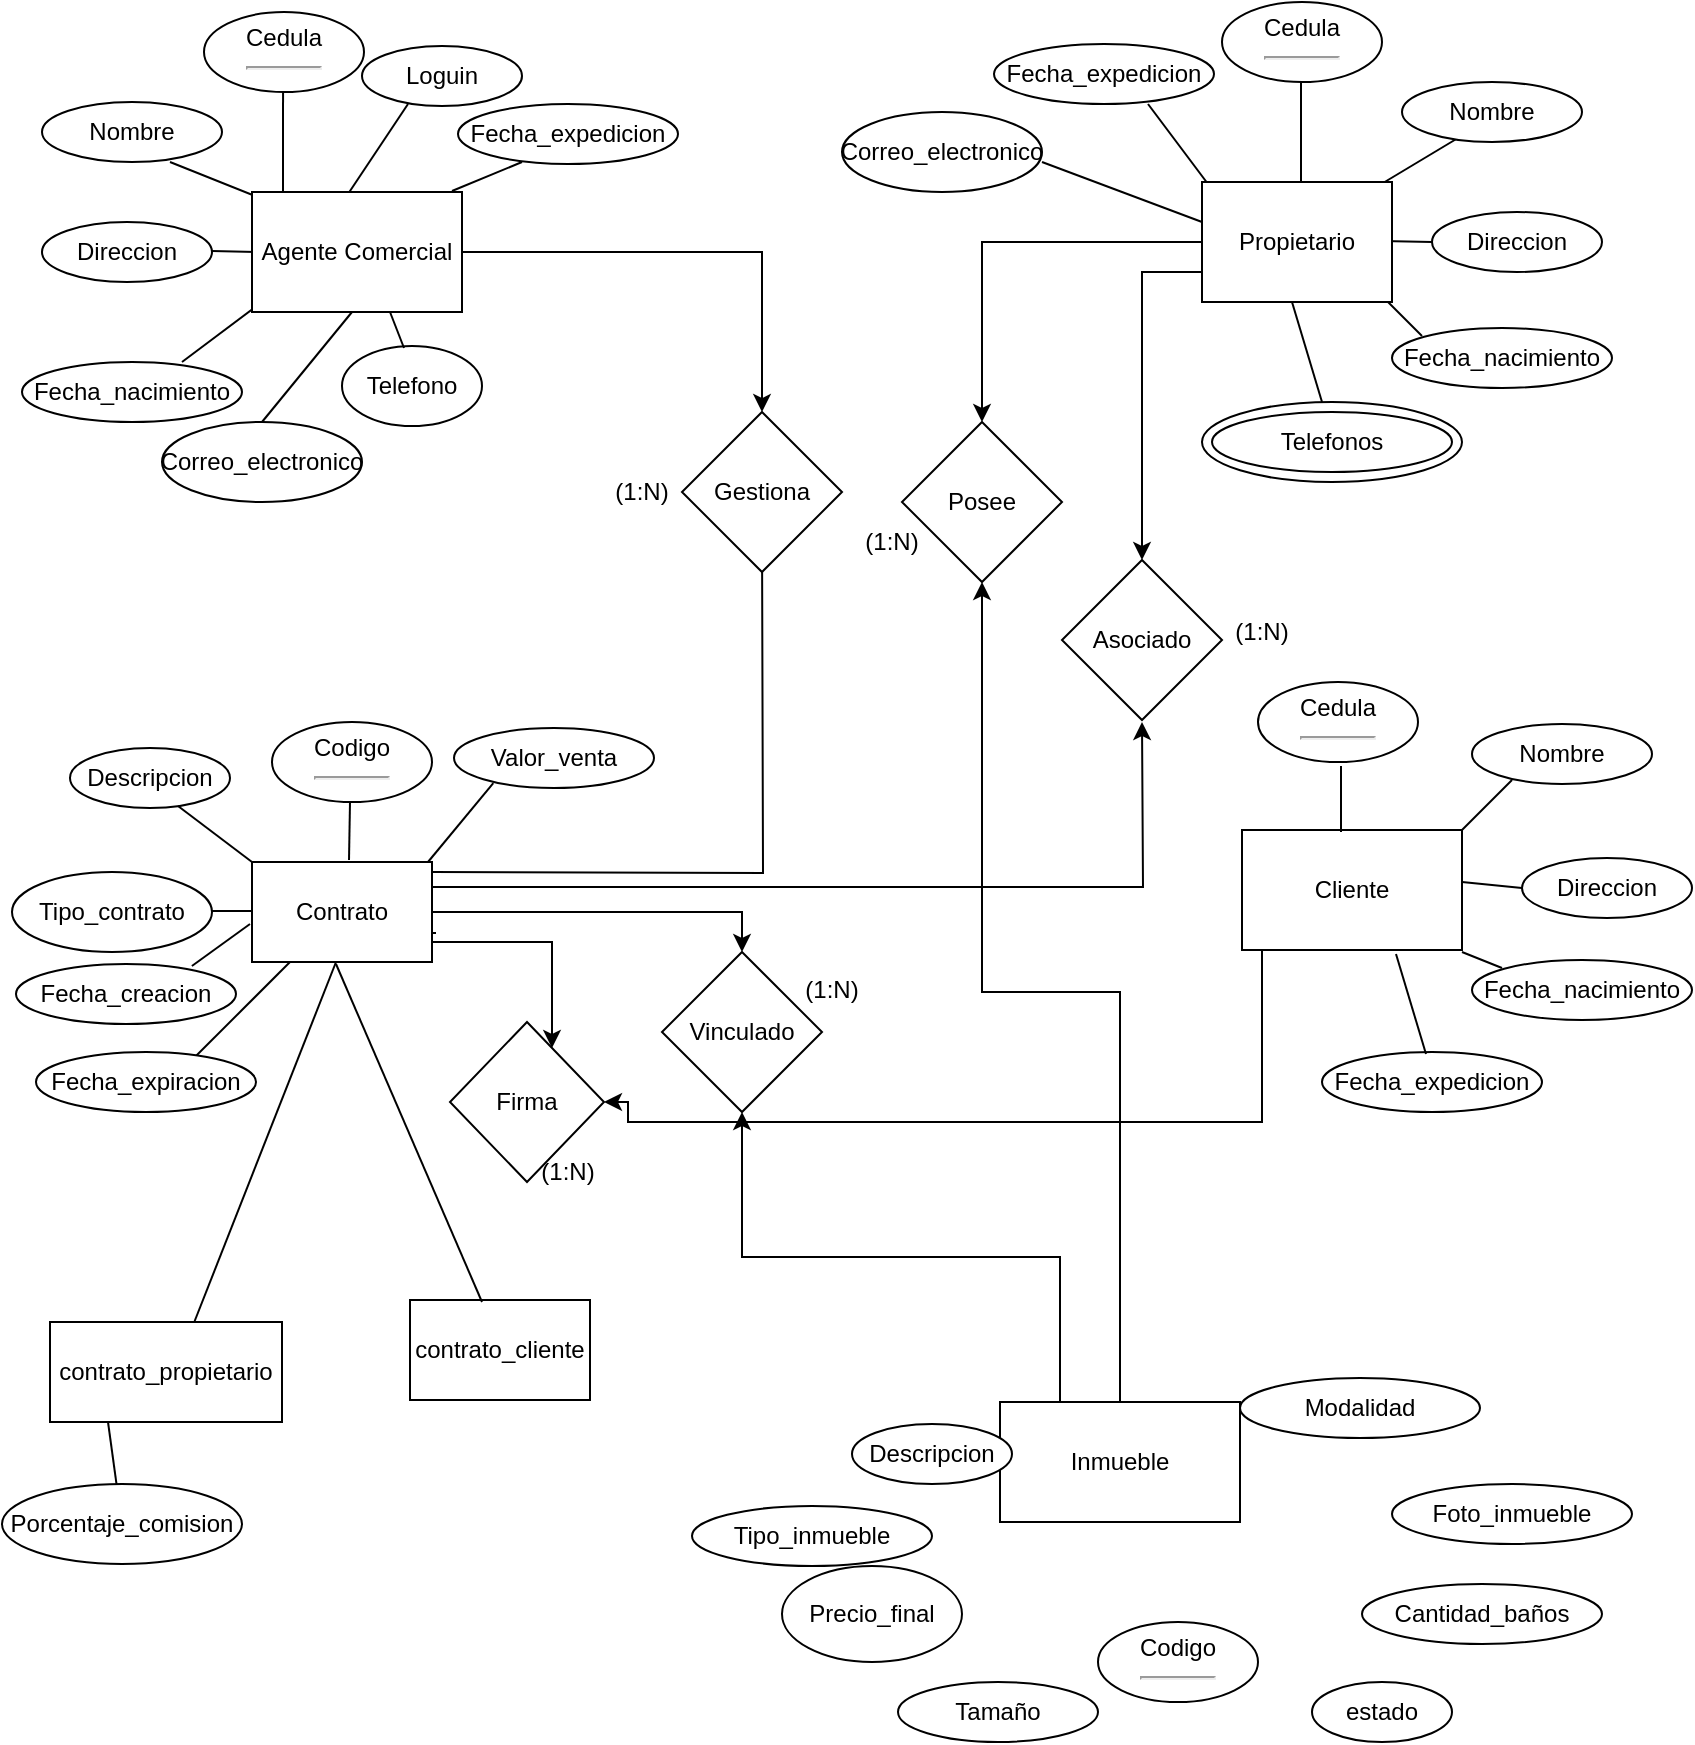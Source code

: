 <mxfile version="24.7.14">
  <diagram id="R2lEEEUBdFMjLlhIrx00" name="Page-1">
    <mxGraphModel dx="880" dy="484" grid="1" gridSize="10" guides="1" tooltips="1" connect="1" arrows="1" fold="1" page="1" pageScale="1" pageWidth="850" pageHeight="1100" math="0" shadow="0" extFonts="Permanent Marker^https://fonts.googleapis.com/css?family=Permanent+Marker">
      <root>
        <mxCell id="0" />
        <mxCell id="1" parent="0" />
        <mxCell id="4rlKsRQZwyyehg3YimqO-2" value="" style="endArrow=none;html=1;rounded=0;entryX=0.494;entryY=0.875;entryDx=0;entryDy=0;entryPerimeter=0;" parent="1" target="B3RAliBa8itg4HLD803y-16" edge="1">
          <mxGeometry width="50" height="50" relative="1" as="geometry">
            <mxPoint x="140.5" y="140" as="sourcePoint" />
            <mxPoint x="140.5" y="90" as="targetPoint" />
            <Array as="points" />
          </mxGeometry>
        </mxCell>
        <mxCell id="4rlKsRQZwyyehg3YimqO-6" value="Loguin" style="ellipse;whiteSpace=wrap;html=1;" parent="1" vertex="1">
          <mxGeometry x="180" y="62" width="80" height="30" as="geometry" />
        </mxCell>
        <mxCell id="4rlKsRQZwyyehg3YimqO-7" value="" style="endArrow=none;html=1;rounded=0;" parent="1" edge="1">
          <mxGeometry width="50" height="50" relative="1" as="geometry">
            <mxPoint x="173" y="136" as="sourcePoint" />
            <mxPoint x="203" y="91" as="targetPoint" />
          </mxGeometry>
        </mxCell>
        <mxCell id="4rlKsRQZwyyehg3YimqO-14" value="Nombre" style="ellipse;whiteSpace=wrap;html=1;" parent="1" vertex="1">
          <mxGeometry x="20" y="90" width="90" height="30" as="geometry" />
        </mxCell>
        <mxCell id="B3RAliBa8itg4HLD803y-1" value="Direccion" style="ellipse;whiteSpace=wrap;html=1;" parent="1" vertex="1">
          <mxGeometry x="20" y="150" width="85" height="30" as="geometry" />
        </mxCell>
        <mxCell id="B3RAliBa8itg4HLD803y-2" value="" style="endArrow=none;html=1;rounded=0;" parent="1" edge="1">
          <mxGeometry width="50" height="50" relative="1" as="geometry">
            <mxPoint x="130" y="165" as="sourcePoint" />
            <mxPoint x="105" y="164.5" as="targetPoint" />
          </mxGeometry>
        </mxCell>
        <mxCell id="B3RAliBa8itg4HLD803y-6" value="" style="endArrow=none;html=1;rounded=0;" parent="1" edge="1">
          <mxGeometry width="50" height="50" relative="1" as="geometry">
            <mxPoint x="134" y="140" as="sourcePoint" />
            <mxPoint x="84" y="120" as="targetPoint" />
          </mxGeometry>
        </mxCell>
        <mxCell id="B3RAliBa8itg4HLD803y-7" value="Fecha_nacimiento" style="ellipse;whiteSpace=wrap;html=1;" parent="1" vertex="1">
          <mxGeometry x="10" y="220" width="110" height="30" as="geometry" />
        </mxCell>
        <mxCell id="B3RAliBa8itg4HLD803y-9" value="" style="endArrow=none;html=1;rounded=0;" parent="1" edge="1">
          <mxGeometry width="50" height="50" relative="1" as="geometry">
            <mxPoint x="90" y="220" as="sourcePoint" />
            <mxPoint x="130" y="190" as="targetPoint" />
          </mxGeometry>
        </mxCell>
        <mxCell id="B3RAliBa8itg4HLD803y-14" value="" style="endArrow=none;html=1;rounded=0;" parent="1" edge="1">
          <mxGeometry width="50" height="50" relative="1" as="geometry">
            <mxPoint x="649.5" y="130" as="sourcePoint" />
            <mxPoint x="649.5" y="80" as="targetPoint" />
            <Array as="points" />
          </mxGeometry>
        </mxCell>
        <mxCell id="B3RAliBa8itg4HLD803y-16" value="Cedula&lt;hr&gt;" style="ellipse;whiteSpace=wrap;html=1;" parent="1" vertex="1">
          <mxGeometry x="101" y="45" width="80" height="40" as="geometry" />
        </mxCell>
        <mxCell id="B3RAliBa8itg4HLD803y-18" value="" style="endArrow=none;html=1;rounded=0;" parent="1" edge="1">
          <mxGeometry width="50" height="50" relative="1" as="geometry">
            <mxPoint x="738" y="102" as="sourcePoint" />
            <mxPoint x="688" y="132" as="targetPoint" />
          </mxGeometry>
        </mxCell>
        <mxCell id="B3RAliBa8itg4HLD803y-19" value="Nombre" style="ellipse;whiteSpace=wrap;html=1;" parent="1" vertex="1">
          <mxGeometry x="700" y="80" width="90" height="30" as="geometry" />
        </mxCell>
        <mxCell id="B3RAliBa8itg4HLD803y-20" value="Direccion" style="ellipse;whiteSpace=wrap;html=1;" parent="1" vertex="1">
          <mxGeometry x="715" y="145" width="85" height="30" as="geometry" />
        </mxCell>
        <mxCell id="B3RAliBa8itg4HLD803y-22" value="" style="endArrow=none;html=1;rounded=0;" parent="1" edge="1">
          <mxGeometry width="50" height="50" relative="1" as="geometry">
            <mxPoint x="715" y="160" as="sourcePoint" />
            <mxPoint x="690" y="159.5" as="targetPoint" />
          </mxGeometry>
        </mxCell>
        <mxCell id="B3RAliBa8itg4HLD803y-23" value="Fecha_nacimiento" style="ellipse;whiteSpace=wrap;html=1;" parent="1" vertex="1">
          <mxGeometry x="695" y="203" width="110" height="30" as="geometry" />
        </mxCell>
        <mxCell id="B3RAliBa8itg4HLD803y-26" value="" style="endArrow=none;html=1;rounded=0;" parent="1" edge="1">
          <mxGeometry width="50" height="50" relative="1" as="geometry">
            <mxPoint x="710" y="207" as="sourcePoint" />
            <mxPoint x="690" y="187" as="targetPoint" />
          </mxGeometry>
        </mxCell>
        <mxCell id="B3RAliBa8itg4HLD803y-27" value="" style="endArrow=none;html=1;rounded=0;" parent="1" edge="1">
          <mxGeometry width="50" height="50" relative="1" as="geometry">
            <mxPoint x="603" y="131" as="sourcePoint" />
            <mxPoint x="573" y="91" as="targetPoint" />
          </mxGeometry>
        </mxCell>
        <mxCell id="B3RAliBa8itg4HLD803y-28" value="Fecha_expedicion" style="ellipse;whiteSpace=wrap;html=1;" parent="1" vertex="1">
          <mxGeometry x="496" y="61" width="110" height="30" as="geometry" />
        </mxCell>
        <mxCell id="B3RAliBa8itg4HLD803y-31" value="" style="endArrow=none;html=1;rounded=0;" parent="1" edge="1">
          <mxGeometry width="50" height="50" relative="1" as="geometry">
            <mxPoint x="600" y="150" as="sourcePoint" />
            <mxPoint x="520" y="120" as="targetPoint" />
          </mxGeometry>
        </mxCell>
        <mxCell id="B3RAliBa8itg4HLD803y-32" value="Correo_electronico" style="ellipse;whiteSpace=wrap;html=1;" parent="1" vertex="1">
          <mxGeometry x="420" y="95" width="100" height="40" as="geometry" />
        </mxCell>
        <mxCell id="B3RAliBa8itg4HLD803y-34" value="" style="endArrow=none;html=1;rounded=0;entryX=0.5;entryY=1;entryDx=0;entryDy=0;" parent="1" edge="1">
          <mxGeometry width="50" height="50" relative="1" as="geometry">
            <mxPoint x="660" y="240" as="sourcePoint" />
            <mxPoint x="645" y="190" as="targetPoint" />
          </mxGeometry>
        </mxCell>
        <mxCell id="B3RAliBa8itg4HLD803y-36" value="" style="ellipse;whiteSpace=wrap;html=1;" parent="1" vertex="1">
          <mxGeometry x="600" y="240" width="130" height="40" as="geometry" />
        </mxCell>
        <mxCell id="B3RAliBa8itg4HLD803y-37" value="Telefonos" style="ellipse;whiteSpace=wrap;html=1;" parent="1" vertex="1">
          <mxGeometry x="605" y="245" width="120" height="30" as="geometry" />
        </mxCell>
        <mxCell id="f60cPsyJzFXe6ZBe6k3H-4" value="" style="edgeStyle=orthogonalEdgeStyle;rounded=0;orthogonalLoop=1;jettySize=auto;html=1;" parent="1" source="B3RAliBa8itg4HLD803y-39" target="f60cPsyJzFXe6ZBe6k3H-5" edge="1">
          <mxGeometry relative="1" as="geometry">
            <mxPoint x="460" y="490" as="targetPoint" />
          </mxGeometry>
        </mxCell>
        <mxCell id="f60cPsyJzFXe6ZBe6k3H-18" style="edgeStyle=orthogonalEdgeStyle;rounded=0;orthogonalLoop=1;jettySize=auto;html=1;exitX=0;exitY=0.75;exitDx=0;exitDy=0;" parent="1" source="B3RAliBa8itg4HLD803y-39" target="f60cPsyJzFXe6ZBe6k3H-19" edge="1">
          <mxGeometry relative="1" as="geometry">
            <mxPoint x="570" y="340" as="targetPoint" />
          </mxGeometry>
        </mxCell>
        <mxCell id="B3RAliBa8itg4HLD803y-39" value="Propietario" style="rounded=0;whiteSpace=wrap;html=1;" parent="1" vertex="1">
          <mxGeometry x="600" y="130" width="95" height="60" as="geometry" />
        </mxCell>
        <mxCell id="f60cPsyJzFXe6ZBe6k3H-3" style="edgeStyle=orthogonalEdgeStyle;rounded=0;orthogonalLoop=1;jettySize=auto;html=1;exitX=1;exitY=0.5;exitDx=0;exitDy=0;entryX=0.5;entryY=0;entryDx=0;entryDy=0;" parent="1" source="B3RAliBa8itg4HLD803y-40" target="f60cPsyJzFXe6ZBe6k3H-2" edge="1">
          <mxGeometry relative="1" as="geometry" />
        </mxCell>
        <mxCell id="B3RAliBa8itg4HLD803y-40" value="Agente Comercial" style="rounded=0;whiteSpace=wrap;html=1;" parent="1" vertex="1">
          <mxGeometry x="125" y="135" width="105" height="60" as="geometry" />
        </mxCell>
        <mxCell id="f60cPsyJzFXe6ZBe6k3H-1" style="edgeStyle=orthogonalEdgeStyle;rounded=0;orthogonalLoop=1;jettySize=auto;html=1;exitX=1;exitY=0.5;exitDx=0;exitDy=0;entryX=0.5;entryY=1;entryDx=0;entryDy=0;" parent="1" edge="1">
          <mxGeometry relative="1" as="geometry">
            <mxPoint x="380" y="305" as="targetPoint" />
            <mxPoint x="215" y="475" as="sourcePoint" />
          </mxGeometry>
        </mxCell>
        <mxCell id="f60cPsyJzFXe6ZBe6k3H-9" style="edgeStyle=orthogonalEdgeStyle;rounded=0;orthogonalLoop=1;jettySize=auto;html=1;exitX=1;exitY=0.75;exitDx=0;exitDy=0;" parent="1" target="f60cPsyJzFXe6ZBe6k3H-10" edge="1">
          <mxGeometry relative="1" as="geometry">
            <mxPoint x="262" y="610" as="targetPoint" />
            <mxPoint x="217" y="505.5" as="sourcePoint" />
            <Array as="points">
              <mxPoint x="210" y="506" />
              <mxPoint x="210" y="510" />
              <mxPoint x="275" y="510" />
            </Array>
          </mxGeometry>
        </mxCell>
        <mxCell id="f60cPsyJzFXe6ZBe6k3H-16" style="edgeStyle=orthogonalEdgeStyle;rounded=0;orthogonalLoop=1;jettySize=auto;html=1;exitX=1;exitY=0.75;exitDx=0;exitDy=0;entryX=0.5;entryY=0;entryDx=0;entryDy=0;" parent="1" edge="1">
          <mxGeometry relative="1" as="geometry">
            <mxPoint x="215" y="507.5" as="sourcePoint" />
            <mxPoint x="370" y="515" as="targetPoint" />
            <Array as="points">
              <mxPoint x="215" y="495" />
              <mxPoint x="370" y="495" />
            </Array>
          </mxGeometry>
        </mxCell>
        <mxCell id="f60cPsyJzFXe6ZBe6k3H-17" style="edgeStyle=orthogonalEdgeStyle;rounded=0;orthogonalLoop=1;jettySize=auto;html=1;exitX=1;exitY=0.25;exitDx=0;exitDy=0;" parent="1" source="B3RAliBa8itg4HLD803y-41" edge="1">
          <mxGeometry relative="1" as="geometry">
            <mxPoint x="570" y="400" as="targetPoint" />
          </mxGeometry>
        </mxCell>
        <mxCell id="B3RAliBa8itg4HLD803y-41" value="Contrato" style="rounded=0;whiteSpace=wrap;html=1;" parent="1" vertex="1">
          <mxGeometry x="125" y="470" width="90" height="50" as="geometry" />
        </mxCell>
        <mxCell id="B3RAliBa8itg4HLD803y-43" value="Codigo&lt;hr&gt;" style="ellipse;whiteSpace=wrap;html=1;" parent="1" vertex="1">
          <mxGeometry x="135" y="400" width="80" height="40" as="geometry" />
        </mxCell>
        <mxCell id="B3RAliBa8itg4HLD803y-44" value="Descripcion" style="ellipse;whiteSpace=wrap;html=1;" parent="1" vertex="1">
          <mxGeometry x="34" y="413" width="80" height="30" as="geometry" />
        </mxCell>
        <mxCell id="B3RAliBa8itg4HLD803y-48" value="" style="endArrow=none;html=1;rounded=0;" parent="1" edge="1">
          <mxGeometry width="50" height="50" relative="1" as="geometry">
            <mxPoint x="174" y="440" as="sourcePoint" />
            <mxPoint x="173.5" y="469" as="targetPoint" />
          </mxGeometry>
        </mxCell>
        <mxCell id="B3RAliBa8itg4HLD803y-50" value="" style="endArrow=none;html=1;rounded=0;exitX=0.675;exitY=0.967;exitDx=0;exitDy=0;exitPerimeter=0;" parent="1" source="B3RAliBa8itg4HLD803y-44" edge="1">
          <mxGeometry width="50" height="50" relative="1" as="geometry">
            <mxPoint x="90" y="450" as="sourcePoint" />
            <mxPoint x="125" y="470" as="targetPoint" />
          </mxGeometry>
        </mxCell>
        <mxCell id="B3RAliBa8itg4HLD803y-51" value="Tipo_contrato" style="ellipse;whiteSpace=wrap;html=1;" parent="1" vertex="1">
          <mxGeometry x="5" y="475" width="100" height="40" as="geometry" />
        </mxCell>
        <mxCell id="B3RAliBa8itg4HLD803y-56" value="" style="endArrow=none;html=1;rounded=0;" parent="1" edge="1">
          <mxGeometry width="50" height="50" relative="1" as="geometry">
            <mxPoint x="125" y="494.5" as="sourcePoint" />
            <mxPoint x="105" y="494.5" as="targetPoint" />
          </mxGeometry>
        </mxCell>
        <mxCell id="B3RAliBa8itg4HLD803y-58" value="Fecha_creacion" style="ellipse;whiteSpace=wrap;html=1;" parent="1" vertex="1">
          <mxGeometry x="7" y="521" width="110" height="30" as="geometry" />
        </mxCell>
        <mxCell id="B3RAliBa8itg4HLD803y-59" value="" style="endArrow=none;html=1;rounded=0;exitX=0.745;exitY=0.025;exitDx=0;exitDy=0;exitPerimeter=0;" parent="1" edge="1">
          <mxGeometry width="50" height="50" relative="1" as="geometry">
            <mxPoint x="94.95" y="522" as="sourcePoint" />
            <mxPoint x="124" y="501" as="targetPoint" />
          </mxGeometry>
        </mxCell>
        <mxCell id="B3RAliBa8itg4HLD803y-60" value="" style="endArrow=none;html=1;rounded=0;exitX=0.718;exitY=0.1;exitDx=0;exitDy=0;exitPerimeter=0;" parent="1" source="B3RAliBa8itg4HLD803y-62" edge="1">
          <mxGeometry width="50" height="50" relative="1" as="geometry">
            <mxPoint x="115" y="580" as="sourcePoint" />
            <mxPoint x="144" y="520" as="targetPoint" />
          </mxGeometry>
        </mxCell>
        <mxCell id="B3RAliBa8itg4HLD803y-62" value="Fecha_expiracion" style="ellipse;whiteSpace=wrap;html=1;" parent="1" vertex="1">
          <mxGeometry x="17" y="565" width="110" height="30" as="geometry" />
        </mxCell>
        <mxCell id="B3RAliBa8itg4HLD803y-63" value="" style="endArrow=none;html=1;rounded=0;entryX=0;entryY=1;entryDx=0;entryDy=0;" parent="1" edge="1">
          <mxGeometry width="50" height="50" relative="1" as="geometry">
            <mxPoint x="213" y="470" as="sourcePoint" />
            <mxPoint x="245.645" y="430.607" as="targetPoint" />
          </mxGeometry>
        </mxCell>
        <mxCell id="B3RAliBa8itg4HLD803y-64" value="Valor_venta" style="ellipse;whiteSpace=wrap;html=1;" parent="1" vertex="1">
          <mxGeometry x="226" y="403" width="100" height="30" as="geometry" />
        </mxCell>
        <mxCell id="f60cPsyJzFXe6ZBe6k3H-12" style="edgeStyle=orthogonalEdgeStyle;rounded=0;orthogonalLoop=1;jettySize=auto;html=1;exitX=0;exitY=1;exitDx=0;exitDy=0;entryX=1;entryY=0.5;entryDx=0;entryDy=0;" parent="1" source="B3RAliBa8itg4HLD803y-71" target="f60cPsyJzFXe6ZBe6k3H-10" edge="1">
          <mxGeometry relative="1" as="geometry">
            <Array as="points">
              <mxPoint x="630" y="514" />
              <mxPoint x="630" y="600" />
              <mxPoint x="313" y="600" />
            </Array>
          </mxGeometry>
        </mxCell>
        <mxCell id="B3RAliBa8itg4HLD803y-71" value="Cliente" style="rounded=0;whiteSpace=wrap;html=1;" parent="1" vertex="1">
          <mxGeometry x="620" y="454" width="110" height="60" as="geometry" />
        </mxCell>
        <mxCell id="B3RAliBa8itg4HLD803y-72" value="" style="endArrow=none;html=1;rounded=0;" parent="1" edge="1">
          <mxGeometry width="50" height="50" relative="1" as="geometry">
            <mxPoint x="669.5" y="455" as="sourcePoint" />
            <mxPoint x="669.5" y="422" as="targetPoint" />
          </mxGeometry>
        </mxCell>
        <mxCell id="B3RAliBa8itg4HLD803y-74" value="Fecha_expedicion" style="ellipse;whiteSpace=wrap;html=1;" parent="1" vertex="1">
          <mxGeometry x="228" y="91" width="110" height="30" as="geometry" />
        </mxCell>
        <mxCell id="B3RAliBa8itg4HLD803y-78" value="" style="endArrow=none;html=1;rounded=0;" parent="1" edge="1">
          <mxGeometry width="50" height="50" relative="1" as="geometry">
            <mxPoint x="225" y="134.5" as="sourcePoint" />
            <mxPoint x="260" y="120" as="targetPoint" />
          </mxGeometry>
        </mxCell>
        <mxCell id="B3RAliBa8itg4HLD803y-81" value="" style="endArrow=none;html=1;rounded=0;" parent="1" edge="1">
          <mxGeometry width="50" height="50" relative="1" as="geometry">
            <mxPoint x="130" y="250" as="sourcePoint" />
            <mxPoint x="175" y="195" as="targetPoint" />
          </mxGeometry>
        </mxCell>
        <mxCell id="B3RAliBa8itg4HLD803y-82" value="Correo_electronico" style="ellipse;whiteSpace=wrap;html=1;" parent="1" vertex="1">
          <mxGeometry x="80" y="250" width="100" height="40" as="geometry" />
        </mxCell>
        <mxCell id="B3RAliBa8itg4HLD803y-83" value="Telefono" style="ellipse;whiteSpace=wrap;html=1;" parent="1" vertex="1">
          <mxGeometry x="170" y="212" width="70" height="40" as="geometry" />
        </mxCell>
        <mxCell id="B3RAliBa8itg4HLD803y-86" value="" style="endArrow=none;html=1;rounded=0;" parent="1" edge="1">
          <mxGeometry width="50" height="50" relative="1" as="geometry">
            <mxPoint x="194" y="195" as="sourcePoint" />
            <mxPoint x="201" y="213" as="targetPoint" />
          </mxGeometry>
        </mxCell>
        <mxCell id="B3RAliBa8itg4HLD803y-87" value="Cedula&lt;hr&gt;" style="ellipse;whiteSpace=wrap;html=1;" parent="1" vertex="1">
          <mxGeometry x="610" y="40" width="80" height="40" as="geometry" />
        </mxCell>
        <mxCell id="B3RAliBa8itg4HLD803y-88" value="Cedula&lt;hr&gt;" style="ellipse;whiteSpace=wrap;html=1;" parent="1" vertex="1">
          <mxGeometry x="628" y="380" width="80" height="40" as="geometry" />
        </mxCell>
        <mxCell id="B3RAliBa8itg4HLD803y-89" value="Nombre" style="ellipse;whiteSpace=wrap;html=1;" parent="1" vertex="1">
          <mxGeometry x="735" y="401" width="90" height="30" as="geometry" />
        </mxCell>
        <mxCell id="B3RAliBa8itg4HLD803y-90" value="Direccion" style="ellipse;whiteSpace=wrap;html=1;" parent="1" vertex="1">
          <mxGeometry x="760" y="468" width="85" height="30" as="geometry" />
        </mxCell>
        <mxCell id="B3RAliBa8itg4HLD803y-91" value="Fecha_nacimiento" style="ellipse;whiteSpace=wrap;html=1;" parent="1" vertex="1">
          <mxGeometry x="735" y="519" width="110" height="30" as="geometry" />
        </mxCell>
        <mxCell id="B3RAliBa8itg4HLD803y-92" value="Fecha_expedicion" style="ellipse;whiteSpace=wrap;html=1;" parent="1" vertex="1">
          <mxGeometry x="660" y="565" width="110" height="30" as="geometry" />
        </mxCell>
        <mxCell id="B3RAliBa8itg4HLD803y-93" value="" style="endArrow=none;html=1;rounded=0;" parent="1" edge="1">
          <mxGeometry width="50" height="50" relative="1" as="geometry">
            <mxPoint x="730" y="454" as="sourcePoint" />
            <mxPoint x="755" y="429" as="targetPoint" />
          </mxGeometry>
        </mxCell>
        <mxCell id="B3RAliBa8itg4HLD803y-95" value="" style="endArrow=none;html=1;rounded=0;entryX=0;entryY=0.5;entryDx=0;entryDy=0;" parent="1" target="B3RAliBa8itg4HLD803y-90" edge="1">
          <mxGeometry width="50" height="50" relative="1" as="geometry">
            <mxPoint x="730" y="480" as="sourcePoint" />
            <mxPoint x="760" y="489" as="targetPoint" />
          </mxGeometry>
        </mxCell>
        <mxCell id="B3RAliBa8itg4HLD803y-99" value="" style="endArrow=none;html=1;rounded=0;exitX=0.5;exitY=0;exitDx=0;exitDy=0;" parent="1" edge="1">
          <mxGeometry width="50" height="50" relative="1" as="geometry">
            <mxPoint x="712" y="566" as="sourcePoint" />
            <mxPoint x="697" y="516" as="targetPoint" />
          </mxGeometry>
        </mxCell>
        <mxCell id="B3RAliBa8itg4HLD803y-100" value="" style="endArrow=none;html=1;rounded=0;" parent="1" edge="1">
          <mxGeometry width="50" height="50" relative="1" as="geometry">
            <mxPoint x="730" y="515" as="sourcePoint" />
            <mxPoint x="750" y="523" as="targetPoint" />
          </mxGeometry>
        </mxCell>
        <mxCell id="f60cPsyJzFXe6ZBe6k3H-6" style="edgeStyle=orthogonalEdgeStyle;rounded=0;orthogonalLoop=1;jettySize=auto;html=1;entryX=0.5;entryY=1;entryDx=0;entryDy=0;" parent="1" source="B3RAliBa8itg4HLD803y-101" target="f60cPsyJzFXe6ZBe6k3H-5" edge="1">
          <mxGeometry relative="1" as="geometry" />
        </mxCell>
        <mxCell id="f60cPsyJzFXe6ZBe6k3H-14" style="edgeStyle=orthogonalEdgeStyle;rounded=0;orthogonalLoop=1;jettySize=auto;html=1;exitX=0.25;exitY=0;exitDx=0;exitDy=0;" parent="1" source="B3RAliBa8itg4HLD803y-101" target="f60cPsyJzFXe6ZBe6k3H-15" edge="1">
          <mxGeometry relative="1" as="geometry">
            <mxPoint x="370" y="580" as="targetPoint" />
          </mxGeometry>
        </mxCell>
        <mxCell id="B3RAliBa8itg4HLD803y-101" value="Inmueble" style="rounded=0;whiteSpace=wrap;html=1;" parent="1" vertex="1">
          <mxGeometry x="499" y="740" width="120" height="60" as="geometry" />
        </mxCell>
        <mxCell id="B3RAliBa8itg4HLD803y-103" value="Codigo&lt;hr&gt;" style="ellipse;whiteSpace=wrap;html=1;" parent="1" vertex="1">
          <mxGeometry x="548" y="850" width="80" height="40" as="geometry" />
        </mxCell>
        <mxCell id="B3RAliBa8itg4HLD803y-104" value="Descripcion" style="ellipse;whiteSpace=wrap;html=1;" parent="1" vertex="1">
          <mxGeometry x="425" y="751" width="80" height="30" as="geometry" />
        </mxCell>
        <mxCell id="B3RAliBa8itg4HLD803y-105" value="Tipo_inmueble" style="ellipse;whiteSpace=wrap;html=1;" parent="1" vertex="1">
          <mxGeometry x="345" y="792" width="120" height="30" as="geometry" />
        </mxCell>
        <mxCell id="B3RAliBa8itg4HLD803y-106" value="Modalidad" style="ellipse;whiteSpace=wrap;html=1;" parent="1" vertex="1">
          <mxGeometry x="619" y="728" width="120" height="30" as="geometry" />
        </mxCell>
        <mxCell id="B3RAliBa8itg4HLD803y-107" value="Precio_final" style="ellipse;whiteSpace=wrap;html=1;" parent="1" vertex="1">
          <mxGeometry x="390" y="822" width="90" height="48" as="geometry" />
        </mxCell>
        <mxCell id="B3RAliBa8itg4HLD803y-109" value="estado" style="ellipse;whiteSpace=wrap;html=1;" parent="1" vertex="1">
          <mxGeometry x="655" y="880" width="70" height="30" as="geometry" />
        </mxCell>
        <mxCell id="B3RAliBa8itg4HLD803y-111" value="Foto_inmueble" style="ellipse;whiteSpace=wrap;html=1;" parent="1" vertex="1">
          <mxGeometry x="695" y="781" width="120" height="30" as="geometry" />
        </mxCell>
        <mxCell id="B3RAliBa8itg4HLD803y-114" value="Cantidad_baños" style="ellipse;whiteSpace=wrap;html=1;" parent="1" vertex="1">
          <mxGeometry x="680" y="831" width="120" height="30" as="geometry" />
        </mxCell>
        <mxCell id="B3RAliBa8itg4HLD803y-115" value="Tamaño" style="ellipse;whiteSpace=wrap;html=1;" parent="1" vertex="1">
          <mxGeometry x="448" y="880" width="100" height="30" as="geometry" />
        </mxCell>
        <mxCell id="f60cPsyJzFXe6ZBe6k3H-2" value="Gestiona" style="rhombus;whiteSpace=wrap;html=1;" parent="1" vertex="1">
          <mxGeometry x="340" y="245" width="80" height="80" as="geometry" />
        </mxCell>
        <mxCell id="f60cPsyJzFXe6ZBe6k3H-5" value="Posee" style="rhombus;whiteSpace=wrap;html=1;" parent="1" vertex="1">
          <mxGeometry x="450" y="250" width="80" height="80" as="geometry" />
        </mxCell>
        <mxCell id="f60cPsyJzFXe6ZBe6k3H-10" value="Firma" style="rhombus;whiteSpace=wrap;html=1;" parent="1" vertex="1">
          <mxGeometry x="224" y="550" width="77" height="80" as="geometry" />
        </mxCell>
        <mxCell id="f60cPsyJzFXe6ZBe6k3H-15" value="Vinculado" style="rhombus;whiteSpace=wrap;html=1;" parent="1" vertex="1">
          <mxGeometry x="330" y="515" width="80" height="80" as="geometry" />
        </mxCell>
        <mxCell id="f60cPsyJzFXe6ZBe6k3H-19" value="Asociado" style="rhombus;whiteSpace=wrap;html=1;" parent="1" vertex="1">
          <mxGeometry x="530" y="319" width="80" height="80" as="geometry" />
        </mxCell>
        <mxCell id="f60cPsyJzFXe6ZBe6k3H-20" value="(1:N)" style="text;html=1;align=center;verticalAlign=middle;whiteSpace=wrap;rounded=0;" parent="1" vertex="1">
          <mxGeometry x="290" y="270" width="60" height="30" as="geometry" />
        </mxCell>
        <mxCell id="f60cPsyJzFXe6ZBe6k3H-21" value="(1:N)" style="text;html=1;align=center;verticalAlign=middle;whiteSpace=wrap;rounded=0;" parent="1" vertex="1">
          <mxGeometry x="425" y="300" width="40" height="20" as="geometry" />
        </mxCell>
        <mxCell id="f60cPsyJzFXe6ZBe6k3H-22" value="(1:N)" style="text;html=1;align=center;verticalAlign=middle;whiteSpace=wrap;rounded=0;" parent="1" vertex="1">
          <mxGeometry x="253" y="610" width="60" height="30" as="geometry" />
        </mxCell>
        <mxCell id="f60cPsyJzFXe6ZBe6k3H-23" value="(1:N)" style="text;html=1;align=center;verticalAlign=middle;whiteSpace=wrap;rounded=0;" parent="1" vertex="1">
          <mxGeometry x="390" y="519" width="50" height="30" as="geometry" />
        </mxCell>
        <mxCell id="f60cPsyJzFXe6ZBe6k3H-24" value="(1:N)" style="text;html=1;align=center;verticalAlign=middle;whiteSpace=wrap;rounded=0;" parent="1" vertex="1">
          <mxGeometry x="600" y="340" width="60" height="30" as="geometry" />
        </mxCell>
        <mxCell id="XvDk7pVKOA5kMYXRJbSS-2" value="contrato_propietario" style="rounded=0;whiteSpace=wrap;html=1;" parent="1" vertex="1">
          <mxGeometry x="24" y="700" width="116" height="50" as="geometry" />
        </mxCell>
        <mxCell id="XvDk7pVKOA5kMYXRJbSS-3" value="contrato_cliente" style="rounded=0;whiteSpace=wrap;html=1;" parent="1" vertex="1">
          <mxGeometry x="204" y="689" width="90" height="50" as="geometry" />
        </mxCell>
        <mxCell id="XvDk7pVKOA5kMYXRJbSS-4" value="" style="endArrow=none;html=1;rounded=0;entryX=0.389;entryY=1;entryDx=0;entryDy=0;entryPerimeter=0;exitX=0.622;exitY=0;exitDx=0;exitDy=0;exitPerimeter=0;" parent="1" source="XvDk7pVKOA5kMYXRJbSS-2" edge="1">
          <mxGeometry width="50" height="50" relative="1" as="geometry">
            <mxPoint x="167" y="640" as="sourcePoint" />
            <mxPoint x="167.01" y="520" as="targetPoint" />
          </mxGeometry>
        </mxCell>
        <mxCell id="XvDk7pVKOA5kMYXRJbSS-7" value="" style="endArrow=none;html=1;rounded=0;" parent="1" edge="1">
          <mxGeometry width="50" height="50" relative="1" as="geometry">
            <mxPoint x="240" y="690" as="sourcePoint" />
            <mxPoint x="167" y="521" as="targetPoint" />
          </mxGeometry>
        </mxCell>
        <mxCell id="XvDk7pVKOA5kMYXRJbSS-8" value="Porcentaje_comision" style="ellipse;whiteSpace=wrap;html=1;" parent="1" vertex="1">
          <mxGeometry y="781" width="120" height="40" as="geometry" />
        </mxCell>
        <mxCell id="XvDk7pVKOA5kMYXRJbSS-9" value="" style="endArrow=none;html=1;rounded=0;entryX=0.25;entryY=1;entryDx=0;entryDy=0;" parent="1" source="XvDk7pVKOA5kMYXRJbSS-8" target="XvDk7pVKOA5kMYXRJbSS-2" edge="1">
          <mxGeometry width="50" height="50" relative="1" as="geometry">
            <mxPoint x="40" y="801" as="sourcePoint" />
            <mxPoint x="90" y="751" as="targetPoint" />
          </mxGeometry>
        </mxCell>
      </root>
    </mxGraphModel>
  </diagram>
</mxfile>
